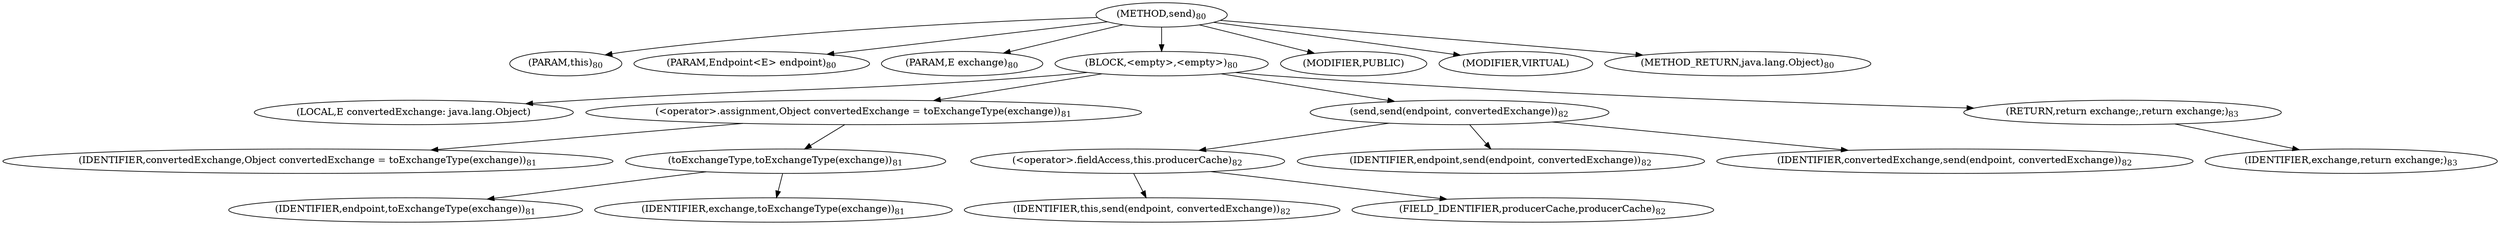 digraph "send" {  
"158" [label = <(METHOD,send)<SUB>80</SUB>> ]
"159" [label = <(PARAM,this)<SUB>80</SUB>> ]
"160" [label = <(PARAM,Endpoint&lt;E&gt; endpoint)<SUB>80</SUB>> ]
"161" [label = <(PARAM,E exchange)<SUB>80</SUB>> ]
"162" [label = <(BLOCK,&lt;empty&gt;,&lt;empty&gt;)<SUB>80</SUB>> ]
"163" [label = <(LOCAL,E convertedExchange: java.lang.Object)> ]
"164" [label = <(&lt;operator&gt;.assignment,Object convertedExchange = toExchangeType(exchange))<SUB>81</SUB>> ]
"165" [label = <(IDENTIFIER,convertedExchange,Object convertedExchange = toExchangeType(exchange))<SUB>81</SUB>> ]
"166" [label = <(toExchangeType,toExchangeType(exchange))<SUB>81</SUB>> ]
"167" [label = <(IDENTIFIER,endpoint,toExchangeType(exchange))<SUB>81</SUB>> ]
"168" [label = <(IDENTIFIER,exchange,toExchangeType(exchange))<SUB>81</SUB>> ]
"169" [label = <(send,send(endpoint, convertedExchange))<SUB>82</SUB>> ]
"170" [label = <(&lt;operator&gt;.fieldAccess,this.producerCache)<SUB>82</SUB>> ]
"171" [label = <(IDENTIFIER,this,send(endpoint, convertedExchange))<SUB>82</SUB>> ]
"172" [label = <(FIELD_IDENTIFIER,producerCache,producerCache)<SUB>82</SUB>> ]
"173" [label = <(IDENTIFIER,endpoint,send(endpoint, convertedExchange))<SUB>82</SUB>> ]
"174" [label = <(IDENTIFIER,convertedExchange,send(endpoint, convertedExchange))<SUB>82</SUB>> ]
"175" [label = <(RETURN,return exchange;,return exchange;)<SUB>83</SUB>> ]
"176" [label = <(IDENTIFIER,exchange,return exchange;)<SUB>83</SUB>> ]
"177" [label = <(MODIFIER,PUBLIC)> ]
"178" [label = <(MODIFIER,VIRTUAL)> ]
"179" [label = <(METHOD_RETURN,java.lang.Object)<SUB>80</SUB>> ]
  "158" -> "159" 
  "158" -> "160" 
  "158" -> "161" 
  "158" -> "162" 
  "158" -> "177" 
  "158" -> "178" 
  "158" -> "179" 
  "162" -> "163" 
  "162" -> "164" 
  "162" -> "169" 
  "162" -> "175" 
  "164" -> "165" 
  "164" -> "166" 
  "166" -> "167" 
  "166" -> "168" 
  "169" -> "170" 
  "169" -> "173" 
  "169" -> "174" 
  "170" -> "171" 
  "170" -> "172" 
  "175" -> "176" 
}
